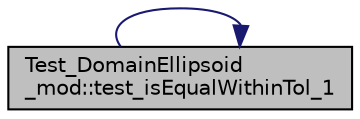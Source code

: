 digraph "Test_DomainEllipsoid_mod::test_isEqualWithinTol_1"
{
 // LATEX_PDF_SIZE
  edge [fontname="Helvetica",fontsize="10",labelfontname="Helvetica",labelfontsize="10"];
  node [fontname="Helvetica",fontsize="10",shape=record];
  rankdir="LR";
  Node1 [label="Test_DomainEllipsoid\l_mod::test_isEqualWithinTol_1",height=0.2,width=0.4,color="black", fillcolor="grey75", style="filled", fontcolor="black",tooltip="Test if isEqual() returns .true. for two identical domains."];
  Node1 -> Node1 [color="midnightblue",fontsize="10",style="solid",fontname="Helvetica"];
}

